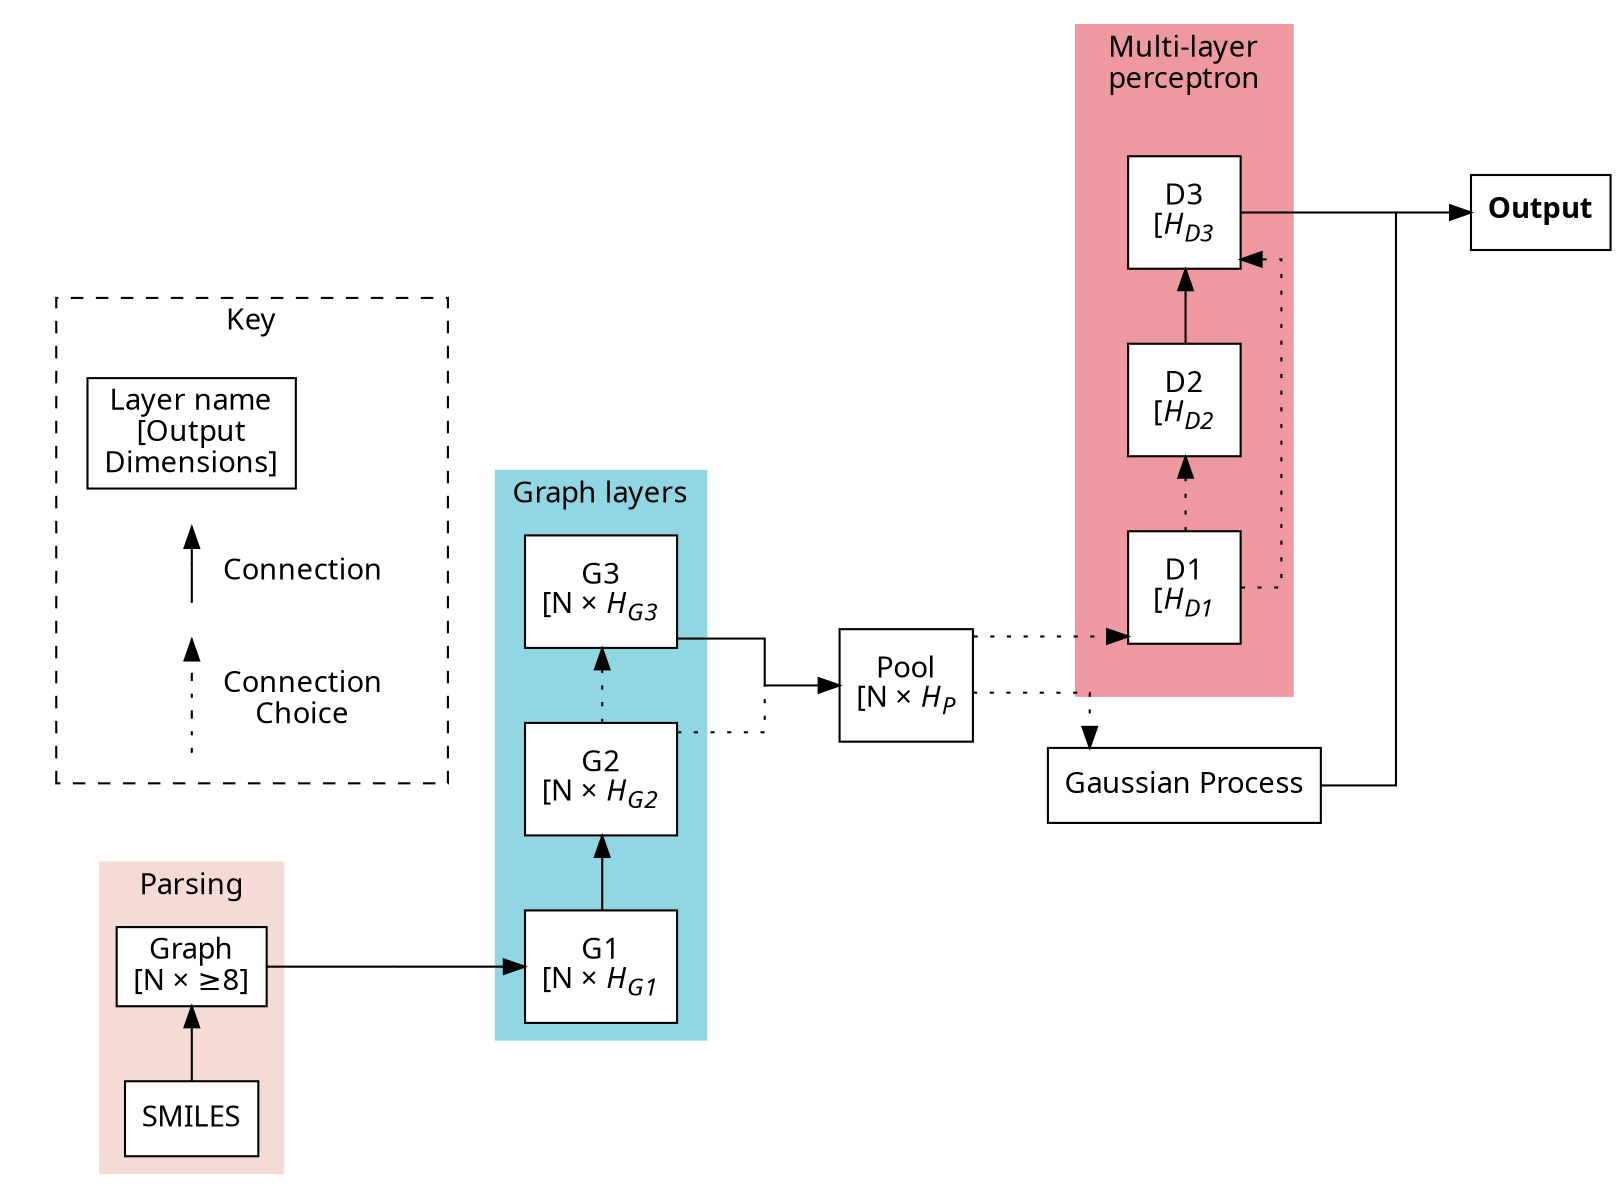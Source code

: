 digraph G {
    margin=0;
    newrank=true;

    graph [fontname = "Fira Sans", rankdir=LR, splines=ortho, ratio=auto];
    node [fontname = "Fira Sans", style="filled,solid", fillcolor=white, shape="box"];
    edge [fontname = "Fira Sans"];

    subgraph cluster_0 {
        rank="same";
        style=filled;
        margin=8;
        color="#f4dbd6";
        node [style=filled];
        edge[minlen=2];
        SMILES -> molgraph;
        label = "Parsing";
    }

    pre_graph[shape="point", width=0.001, height=0.001];
    
    subgraph cluster_1 {
        rank="same";
        style=filled;
        margin=8;
        color="#91d7e3";
        edge[minlen=2];
        G1 -> G2;
        G2 -> G3[style="dotted"];
        label = "Graph layers";
    }
    
    pre_pool[shape="point", width=0, height=0];
    
    subgraph cluster_2 {
        rank="same";
        style=filled;
        margin=25;
        color="#ee99a0";
        edge[minlen=2];
        D1 -> D2[style="dotted"];
        D1 -> D3[style="dotted"];
        D2 -> D3;
        label="Multi-layer\nperceptron";
    }
    
    subgraph cluster_3_margin {
        margin=15;
        style="invis";
        subgraph cluster_3 {
            style="dashed";
            label="Key";
            subgraph example_edges {
                rank="same";
                key[label="Layer name\n[Output\nDimensions]"];
                node[shape="point", width=0, height=0];
                subgraph full_edge {
                    eg3 -> eg4[dir=none];
                    eg4 -> eg5[xlabel="    Connection"];
                }
                subgraph dotted_edge {
                    edge[style="dotted"];
                    eg0 -> eg1[dir=none];
                    eg1 -> eg11[dir=none];
                    eg11 -> eg2[xlabel="    Connection\n    Choice"];
                }
            }
            dummy[style=invis, label="", width=0.3];
            key -> dummy[style=invis];
        }
    }
    
    molgraph -> pre_graph[dir=none];
    pre_graph -> G1;
    G3 -> pre_pool[dir=none];
    G2 -> pre_pool[style="dotted", dir=none];
    pre_pool -> pool;
    pool -> D1[style="dotted"];
    pool -> GP[style="dotted"];
    
    subgraph to_output{
        edge[dir=none];
        D3 -> pre_output;
        GP -> pre_output[constraint=false];
    }

    pre_output -> output;

    molgraph[label="Graph\n[N × ≥8]"];
    subgraph dimension_labels {
        G1[label=<G1<br/>[N × <i>H<sub>G1</sub></i>]>, height=0.75];
        G2[label=<G2<br/>[N × <i>H<sub>G2</sub></i>]>, height=0.75];
        G3[label=<G3<br/>[N × <i>H<sub>G3</sub></i>]>, height=0.75];

        pool[label=<Pool<br/>[N × <i>H<sub>P</sub></i>]>, shape=box, height=0.75];
        
        D1[label=<D1<br/>[<i>H<sub>D1</sub></i>]>, height=0.75];
        D2[label=<D2<br/>[<i>H<sub>D2</sub></i>]>, height=0.75];
        D3[label=<D3<br/>[<i>H<sub>D3</sub></i>]>, height=0.75];
    }
    
    GP[
        label="Gaussian Process",
    ];
    
    pre_output[shape="point", width=0.001, height=0.001];
    output[label=<<b>Output</b>>]
    
}